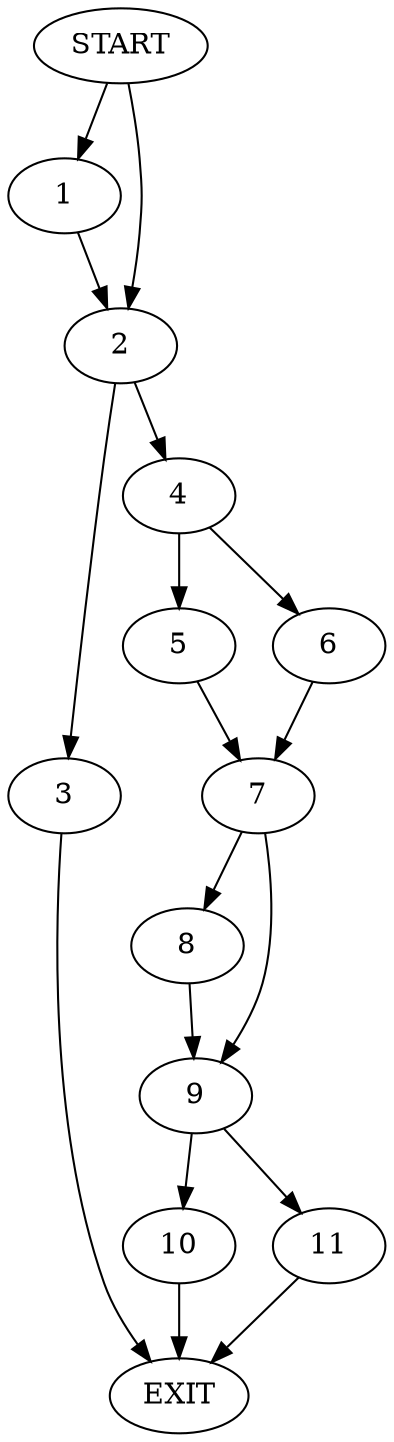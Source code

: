 digraph { 
0 [label="START"];
1;
2;
3;
4;
5;
6;
7;
8;
9;
10;
11;
12[label="EXIT"];
0 -> 1;
0 -> 2;
1 -> 2;
2 -> 3;
2 -> 4;
3 -> 12;
4 -> 5;
4 -> 6;
5 -> 7;
6 -> 7;
7 -> 9;
7 -> 8;
8 -> 9;
9 -> 10;
9 -> 11;
10 -> 12;
11 -> 12;
}
